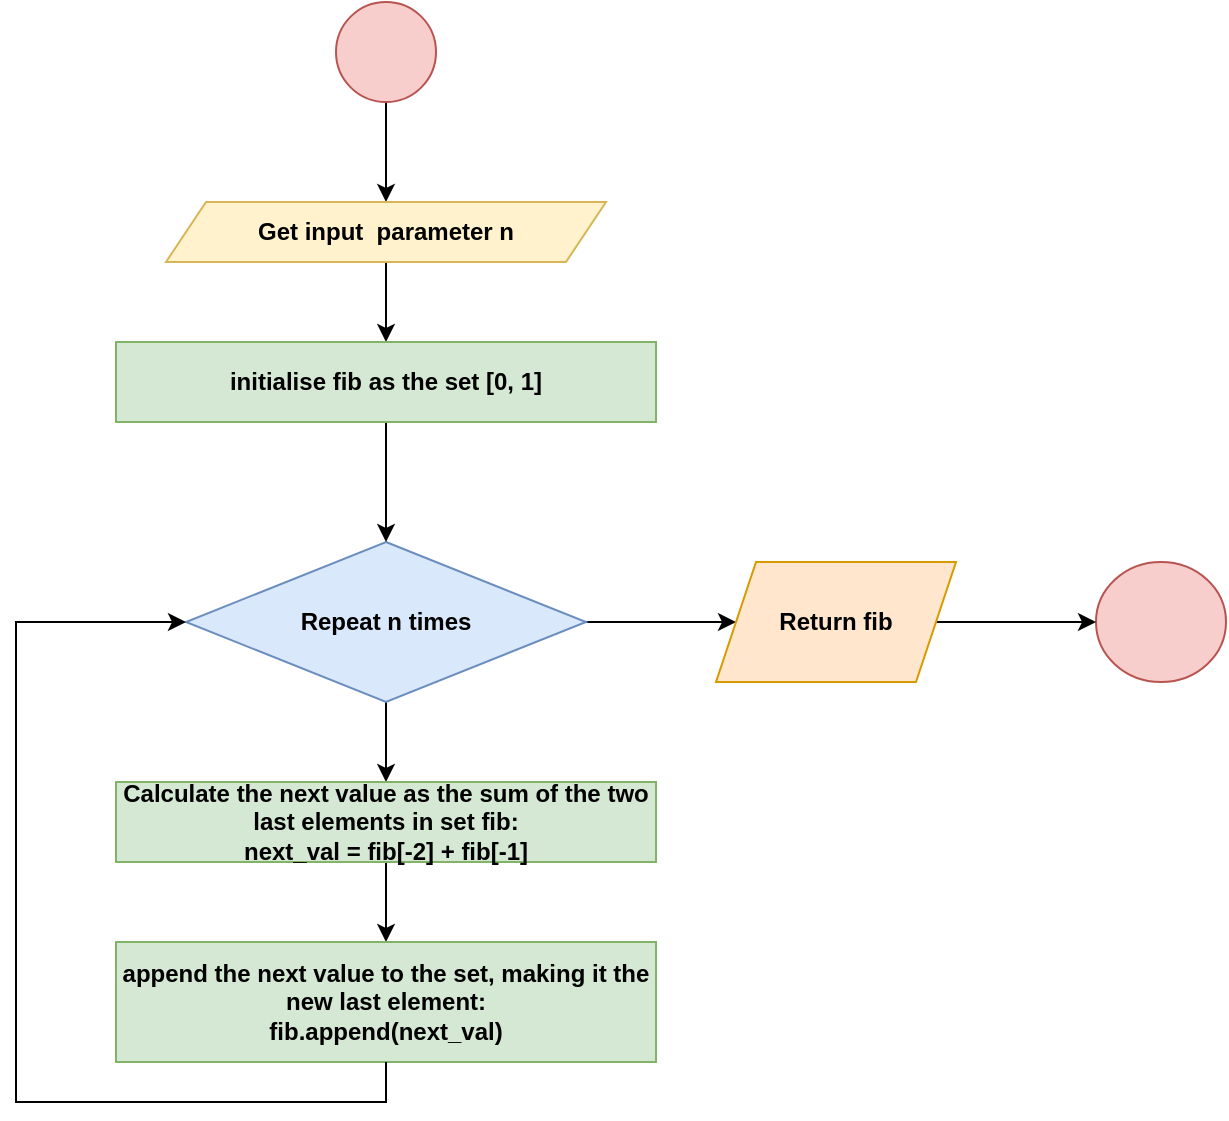 <mxfile version="15.7.3" type="device"><diagram id="AzdkNsiY8BVGTVPmUkGv" name="Página-1"><mxGraphModel dx="248" dy="623" grid="1" gridSize="10" guides="1" tooltips="1" connect="1" arrows="1" fold="1" page="1" pageScale="1" pageWidth="827" pageHeight="1169" math="1" shadow="0"><root><mxCell id="0"/><mxCell id="1" parent="0"/><mxCell id="JM3OKaIzdw9aTG6BwB1--10" value="" style="edgeStyle=orthogonalEdgeStyle;rounded=0;orthogonalLoop=1;jettySize=auto;html=1;" parent="1" source="JhxvffPjD2ky4z4WgicN-1" target="JhxvffPjD2ky4z4WgicN-2" edge="1"><mxGeometry relative="1" as="geometry"/></mxCell><mxCell id="JhxvffPjD2ky4z4WgicN-1" value="" style="ellipse;whiteSpace=wrap;html=1;aspect=fixed;fillColor=#f8cecc;strokeColor=#b85450;" parent="1" vertex="1"><mxGeometry x="210" y="30" width="50" height="50" as="geometry"/></mxCell><mxCell id="JM3OKaIzdw9aTG6BwB1--11" value="" style="edgeStyle=orthogonalEdgeStyle;rounded=0;orthogonalLoop=1;jettySize=auto;html=1;entryX=0.5;entryY=0;entryDx=0;entryDy=0;" parent="1" source="JhxvffPjD2ky4z4WgicN-2" target="JM3OKaIzdw9aTG6BwB1--25" edge="1"><mxGeometry relative="1" as="geometry"><mxPoint x="225" y="200" as="targetPoint"/></mxGeometry></mxCell><mxCell id="JhxvffPjD2ky4z4WgicN-2" value="Get input&amp;nbsp; parameter n" style="shape=parallelogram;perimeter=parallelogramPerimeter;whiteSpace=wrap;html=1;fixedSize=1;fillColor=#fff2cc;strokeColor=#d6b656;fontStyle=1" parent="1" vertex="1"><mxGeometry x="125" y="130" width="220" height="30" as="geometry"/></mxCell><mxCell id="JM3OKaIzdw9aTG6BwB1--14" value="" style="edgeStyle=orthogonalEdgeStyle;rounded=0;orthogonalLoop=1;jettySize=auto;html=1;" parent="1" source="JhxvffPjD2ky4z4WgicN-7" target="JhxvffPjD2ky4z4WgicN-9" edge="1"><mxGeometry relative="1" as="geometry"/></mxCell><mxCell id="6U3z99Btu0oYkbexSXJj-4" value="" style="edgeStyle=orthogonalEdgeStyle;rounded=0;orthogonalLoop=1;jettySize=auto;html=1;" parent="1" source="JhxvffPjD2ky4z4WgicN-7" target="6U3z99Btu0oYkbexSXJj-3" edge="1"><mxGeometry relative="1" as="geometry"/></mxCell><mxCell id="JhxvffPjD2ky4z4WgicN-7" value="Repeat n times" style="rhombus;whiteSpace=wrap;html=1;fillColor=#dae8fc;strokeColor=#6c8ebf;fontStyle=1" parent="1" vertex="1"><mxGeometry x="135" y="300" width="200" height="80" as="geometry"/></mxCell><mxCell id="JM3OKaIzdw9aTG6BwB1--15" value="" style="edgeStyle=orthogonalEdgeStyle;rounded=0;orthogonalLoop=1;jettySize=auto;html=1;" parent="1" source="JhxvffPjD2ky4z4WgicN-9" target="JhxvffPjD2ky4z4WgicN-10" edge="1"><mxGeometry relative="1" as="geometry"/></mxCell><mxCell id="JhxvffPjD2ky4z4WgicN-9" value="Calculate the next value as the sum of the two last elements in set fib:&lt;br&gt;next_val = fib[-2] + fib[-1]" style="rounded=0;whiteSpace=wrap;html=1;fillColor=#d5e8d4;strokeColor=#82b366;fontStyle=1" parent="1" vertex="1"><mxGeometry x="100" y="420" width="270" height="40" as="geometry"/></mxCell><mxCell id="JhxvffPjD2ky4z4WgicN-10" value="append the next value to the set, making it the new last element:&lt;br&gt;fib.append(next_val)" style="rounded=0;whiteSpace=wrap;html=1;fillColor=#d5e8d4;strokeColor=#82b366;fontStyle=1" parent="1" vertex="1"><mxGeometry x="100" y="500" width="270" height="60" as="geometry"/></mxCell><mxCell id="JM3OKaIzdw9aTG6BwB1--24" value="" style="endArrow=classic;html=1;rounded=0;exitX=0.5;exitY=1;exitDx=0;exitDy=0;entryX=0;entryY=0.5;entryDx=0;entryDy=0;edgeStyle=orthogonalEdgeStyle;" parent="1" source="JhxvffPjD2ky4z4WgicN-10" target="JhxvffPjD2ky4z4WgicN-7" edge="1"><mxGeometry width="50" height="50" relative="1" as="geometry"><mxPoint x="350" y="810" as="sourcePoint"/><mxPoint x="80" y="620" as="targetPoint"/><Array as="points"><mxPoint x="235" y="580"/><mxPoint x="50" y="580"/><mxPoint x="50" y="340"/></Array></mxGeometry></mxCell><mxCell id="JM3OKaIzdw9aTG6BwB1--26" value="" style="edgeStyle=orthogonalEdgeStyle;rounded=0;orthogonalLoop=1;jettySize=auto;html=1;" parent="1" source="JM3OKaIzdw9aTG6BwB1--25" target="JhxvffPjD2ky4z4WgicN-7" edge="1"><mxGeometry relative="1" as="geometry"/></mxCell><mxCell id="JM3OKaIzdw9aTG6BwB1--25" value="initialise fib as the set [0, 1]" style="rounded=0;whiteSpace=wrap;html=1;fillColor=#d5e8d4;strokeColor=#82b366;fontStyle=1" parent="1" vertex="1"><mxGeometry x="100" y="200" width="270" height="40" as="geometry"/></mxCell><mxCell id="6U3z99Btu0oYkbexSXJj-1" value="" style="ellipse;whiteSpace=wrap;html=1;fontStyle=1;strokeColor=#b85450;fillColor=#f8cecc;" parent="1" vertex="1"><mxGeometry x="590" y="310" width="65" height="60" as="geometry"/></mxCell><mxCell id="6U3z99Btu0oYkbexSXJj-5" value="" style="edgeStyle=orthogonalEdgeStyle;rounded=0;orthogonalLoop=1;jettySize=auto;html=1;" parent="1" source="6U3z99Btu0oYkbexSXJj-3" target="6U3z99Btu0oYkbexSXJj-1" edge="1"><mxGeometry relative="1" as="geometry"/></mxCell><mxCell id="6U3z99Btu0oYkbexSXJj-3" value="Return fib" style="shape=parallelogram;perimeter=parallelogramPerimeter;whiteSpace=wrap;html=1;fixedSize=1;fontStyle=1;strokeColor=#d79b00;fillColor=#ffe6cc;" parent="1" vertex="1"><mxGeometry x="400" y="310" width="120" height="60" as="geometry"/></mxCell></root></mxGraphModel></diagram></mxfile>